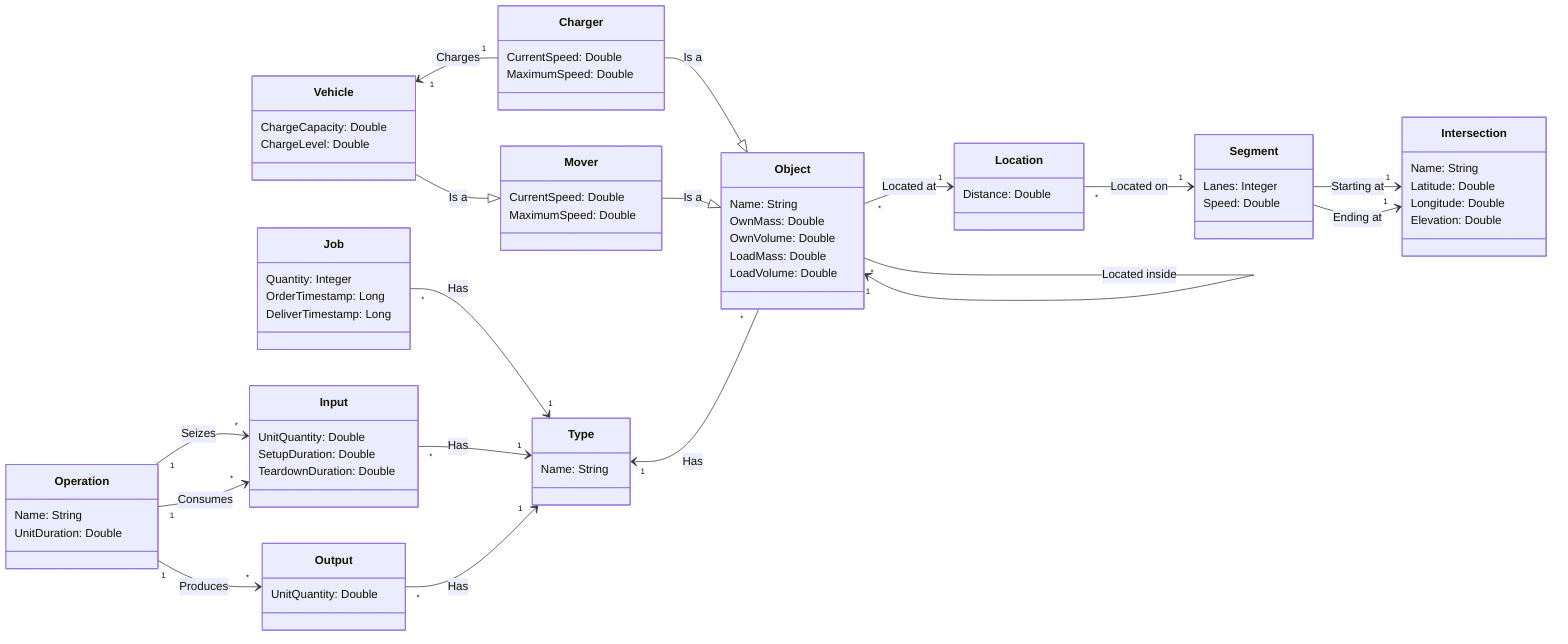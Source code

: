 classDiagram
    direction LR

    class Job {
        Quantity: Integer
        OrderTimestamp: Long
        DeliverTimestamp: Long
    }

    class Type {
        Name: String
    }

    class Object {
        Name: String
        OwnMass: Double
        OwnVolume: Double
        LoadMass: Double
        LoadVolume: Double
    }

    class Charger {
        CurrentSpeed: Double
        MaximumSpeed: Double
    }

    class Operation {
        Name: String
        UnitDuration: Double
    }

    class Input {
        UnitQuantity: Double
        SetupDuration: Double
        TeardownDuration: Double
    }

    class Output {
        UnitQuantity: Double
    }

    class Location {
        Distance: Double
    }

    class Segment {
        Lanes: Integer
        Speed: Double
    }

    class Intersection {
        Name: String
        Latitude: Double
        Longitude: Double
        Elevation: Double
    }

    class Mover {
        CurrentSpeed: Double
        MaximumSpeed: Double
    }

    class Vehicle {
        ChargeCapacity: Double
        ChargeLevel: Double
    }

    Job "*" --> "1" Type:Has

    Segment --> "1" Intersection:Starting at
    Segment --> "1" Intersection:Ending at

    Location "*" --> "1" Segment:Located on

    Operation "1" --> "*" Input:Seizes
    Operation "1" --> "*" Input:Consumes
    Operation "1" --> "*" Output:Produces

    Input "*" --> "1" Type:Has

    Output "*" --> "1" Type:Has

    Charger --|> Object:Is a
    
    Vehicle --|> Mover:Is a
    Vehicle "1" <-- "1" Charger:Charges

    Mover --|> Object:Is a

    Object "*" --> "1" Location:Located at
    Object "*" --> "1" Object:Located inside

    Type "1" <-- "*" Object:Has